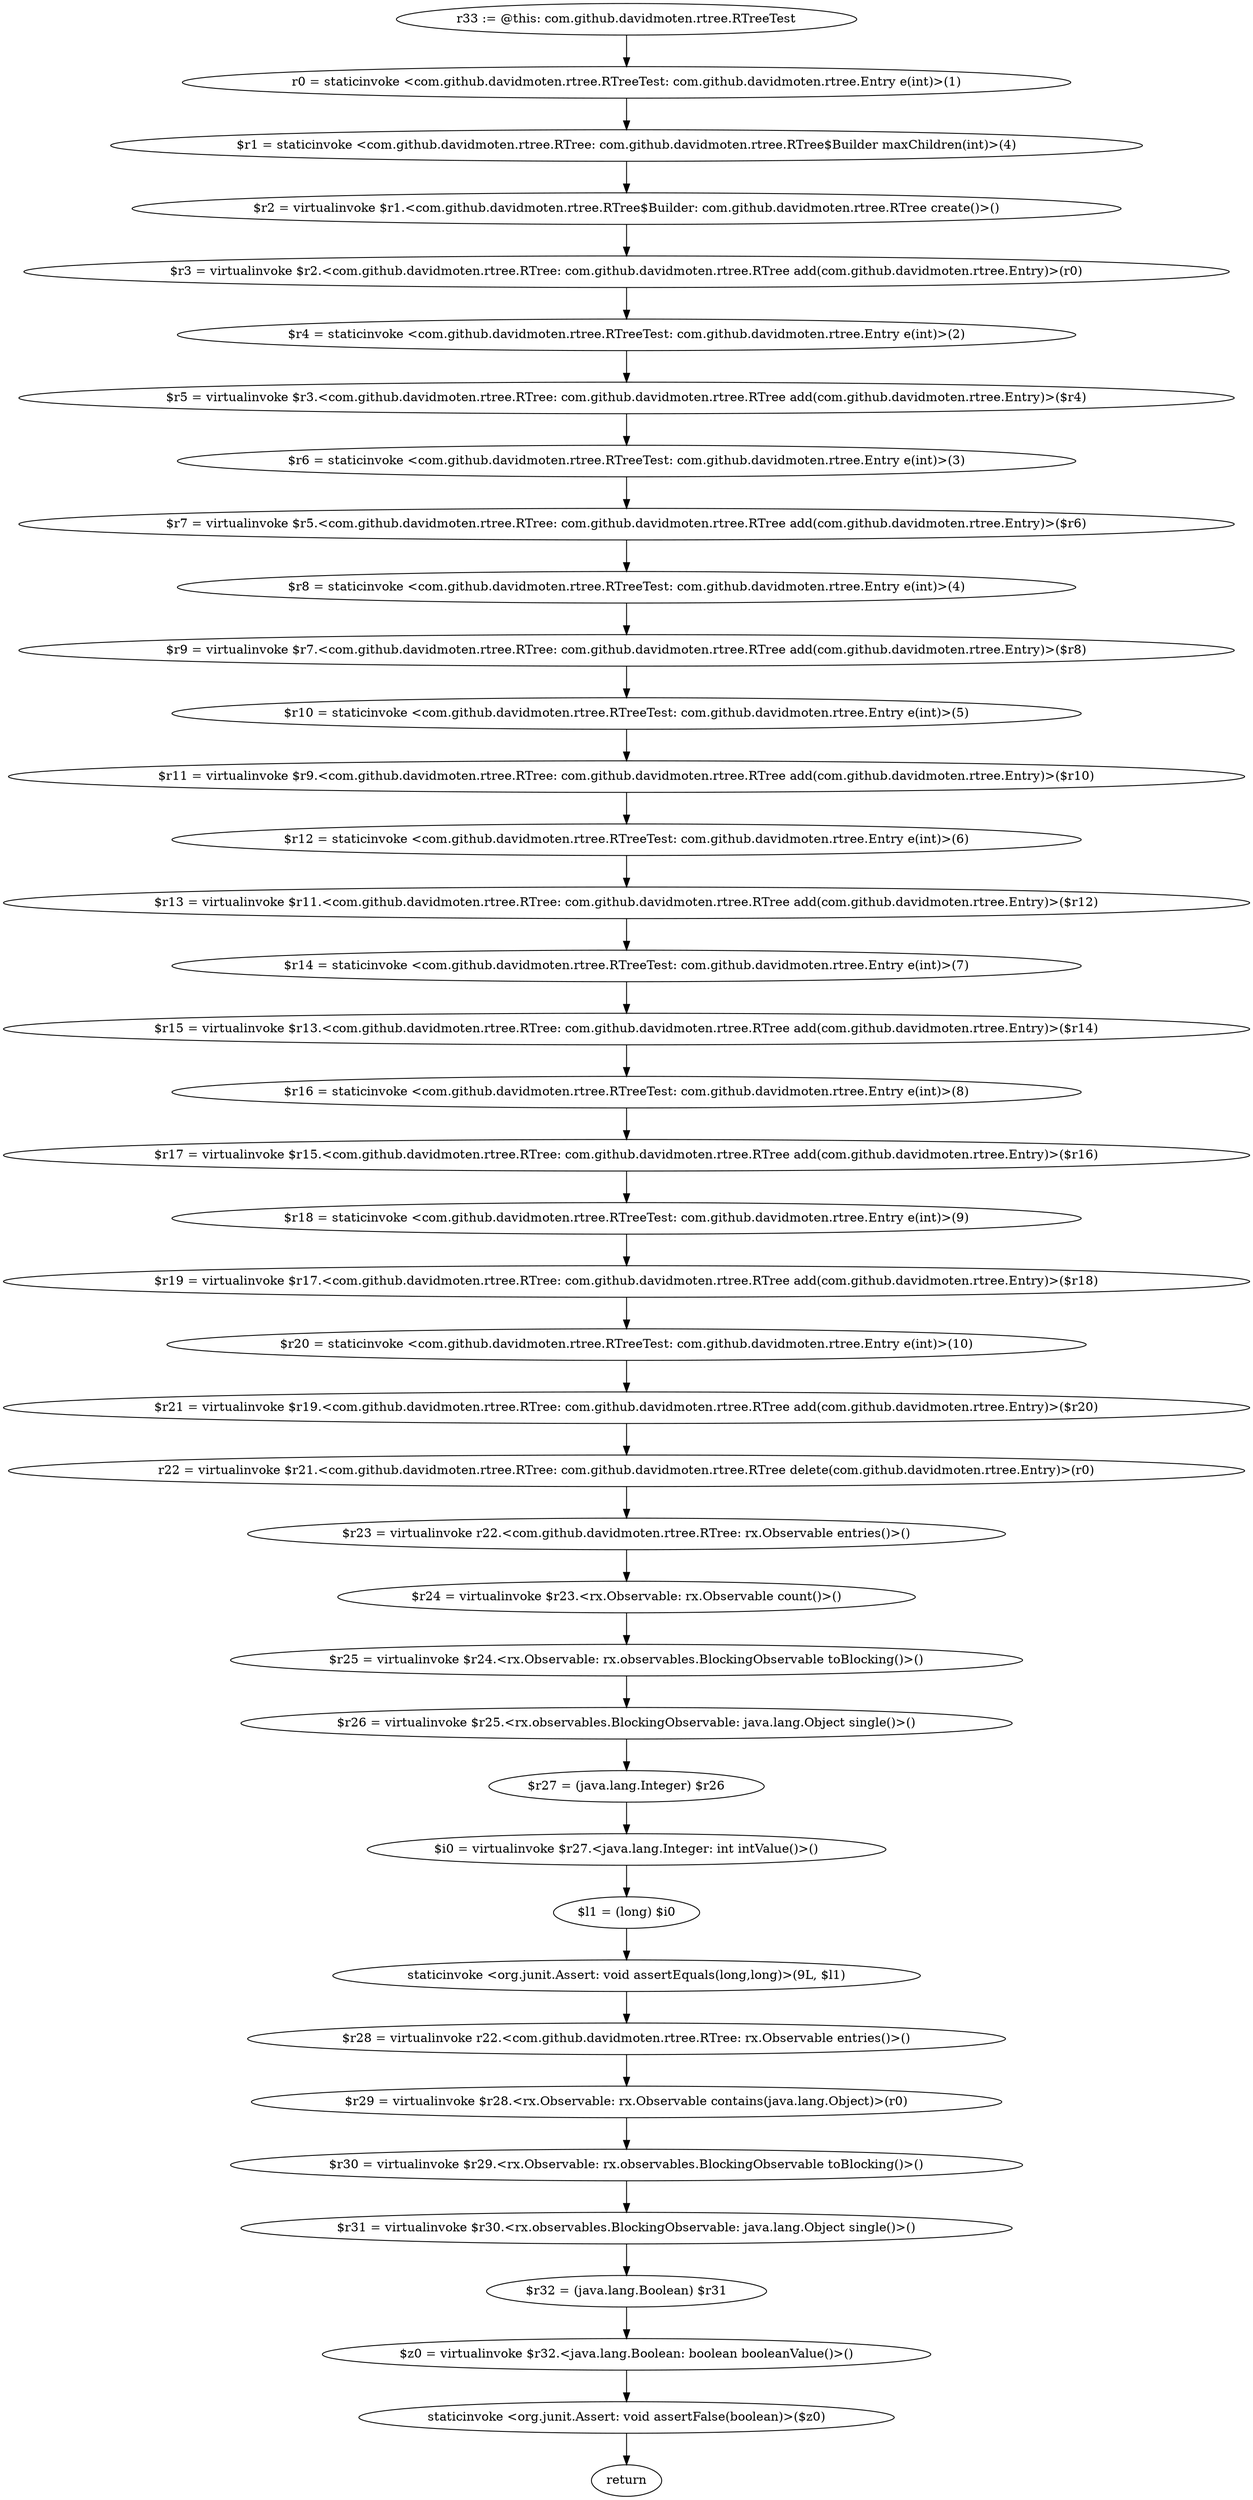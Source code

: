 digraph "unitGraph" {
    "r33 := @this: com.github.davidmoten.rtree.RTreeTest"
    "r0 = staticinvoke <com.github.davidmoten.rtree.RTreeTest: com.github.davidmoten.rtree.Entry e(int)>(1)"
    "$r1 = staticinvoke <com.github.davidmoten.rtree.RTree: com.github.davidmoten.rtree.RTree$Builder maxChildren(int)>(4)"
    "$r2 = virtualinvoke $r1.<com.github.davidmoten.rtree.RTree$Builder: com.github.davidmoten.rtree.RTree create()>()"
    "$r3 = virtualinvoke $r2.<com.github.davidmoten.rtree.RTree: com.github.davidmoten.rtree.RTree add(com.github.davidmoten.rtree.Entry)>(r0)"
    "$r4 = staticinvoke <com.github.davidmoten.rtree.RTreeTest: com.github.davidmoten.rtree.Entry e(int)>(2)"
    "$r5 = virtualinvoke $r3.<com.github.davidmoten.rtree.RTree: com.github.davidmoten.rtree.RTree add(com.github.davidmoten.rtree.Entry)>($r4)"
    "$r6 = staticinvoke <com.github.davidmoten.rtree.RTreeTest: com.github.davidmoten.rtree.Entry e(int)>(3)"
    "$r7 = virtualinvoke $r5.<com.github.davidmoten.rtree.RTree: com.github.davidmoten.rtree.RTree add(com.github.davidmoten.rtree.Entry)>($r6)"
    "$r8 = staticinvoke <com.github.davidmoten.rtree.RTreeTest: com.github.davidmoten.rtree.Entry e(int)>(4)"
    "$r9 = virtualinvoke $r7.<com.github.davidmoten.rtree.RTree: com.github.davidmoten.rtree.RTree add(com.github.davidmoten.rtree.Entry)>($r8)"
    "$r10 = staticinvoke <com.github.davidmoten.rtree.RTreeTest: com.github.davidmoten.rtree.Entry e(int)>(5)"
    "$r11 = virtualinvoke $r9.<com.github.davidmoten.rtree.RTree: com.github.davidmoten.rtree.RTree add(com.github.davidmoten.rtree.Entry)>($r10)"
    "$r12 = staticinvoke <com.github.davidmoten.rtree.RTreeTest: com.github.davidmoten.rtree.Entry e(int)>(6)"
    "$r13 = virtualinvoke $r11.<com.github.davidmoten.rtree.RTree: com.github.davidmoten.rtree.RTree add(com.github.davidmoten.rtree.Entry)>($r12)"
    "$r14 = staticinvoke <com.github.davidmoten.rtree.RTreeTest: com.github.davidmoten.rtree.Entry e(int)>(7)"
    "$r15 = virtualinvoke $r13.<com.github.davidmoten.rtree.RTree: com.github.davidmoten.rtree.RTree add(com.github.davidmoten.rtree.Entry)>($r14)"
    "$r16 = staticinvoke <com.github.davidmoten.rtree.RTreeTest: com.github.davidmoten.rtree.Entry e(int)>(8)"
    "$r17 = virtualinvoke $r15.<com.github.davidmoten.rtree.RTree: com.github.davidmoten.rtree.RTree add(com.github.davidmoten.rtree.Entry)>($r16)"
    "$r18 = staticinvoke <com.github.davidmoten.rtree.RTreeTest: com.github.davidmoten.rtree.Entry e(int)>(9)"
    "$r19 = virtualinvoke $r17.<com.github.davidmoten.rtree.RTree: com.github.davidmoten.rtree.RTree add(com.github.davidmoten.rtree.Entry)>($r18)"
    "$r20 = staticinvoke <com.github.davidmoten.rtree.RTreeTest: com.github.davidmoten.rtree.Entry e(int)>(10)"
    "$r21 = virtualinvoke $r19.<com.github.davidmoten.rtree.RTree: com.github.davidmoten.rtree.RTree add(com.github.davidmoten.rtree.Entry)>($r20)"
    "r22 = virtualinvoke $r21.<com.github.davidmoten.rtree.RTree: com.github.davidmoten.rtree.RTree delete(com.github.davidmoten.rtree.Entry)>(r0)"
    "$r23 = virtualinvoke r22.<com.github.davidmoten.rtree.RTree: rx.Observable entries()>()"
    "$r24 = virtualinvoke $r23.<rx.Observable: rx.Observable count()>()"
    "$r25 = virtualinvoke $r24.<rx.Observable: rx.observables.BlockingObservable toBlocking()>()"
    "$r26 = virtualinvoke $r25.<rx.observables.BlockingObservable: java.lang.Object single()>()"
    "$r27 = (java.lang.Integer) $r26"
    "$i0 = virtualinvoke $r27.<java.lang.Integer: int intValue()>()"
    "$l1 = (long) $i0"
    "staticinvoke <org.junit.Assert: void assertEquals(long,long)>(9L, $l1)"
    "$r28 = virtualinvoke r22.<com.github.davidmoten.rtree.RTree: rx.Observable entries()>()"
    "$r29 = virtualinvoke $r28.<rx.Observable: rx.Observable contains(java.lang.Object)>(r0)"
    "$r30 = virtualinvoke $r29.<rx.Observable: rx.observables.BlockingObservable toBlocking()>()"
    "$r31 = virtualinvoke $r30.<rx.observables.BlockingObservable: java.lang.Object single()>()"
    "$r32 = (java.lang.Boolean) $r31"
    "$z0 = virtualinvoke $r32.<java.lang.Boolean: boolean booleanValue()>()"
    "staticinvoke <org.junit.Assert: void assertFalse(boolean)>($z0)"
    "return"
    "r33 := @this: com.github.davidmoten.rtree.RTreeTest"->"r0 = staticinvoke <com.github.davidmoten.rtree.RTreeTest: com.github.davidmoten.rtree.Entry e(int)>(1)";
    "r0 = staticinvoke <com.github.davidmoten.rtree.RTreeTest: com.github.davidmoten.rtree.Entry e(int)>(1)"->"$r1 = staticinvoke <com.github.davidmoten.rtree.RTree: com.github.davidmoten.rtree.RTree$Builder maxChildren(int)>(4)";
    "$r1 = staticinvoke <com.github.davidmoten.rtree.RTree: com.github.davidmoten.rtree.RTree$Builder maxChildren(int)>(4)"->"$r2 = virtualinvoke $r1.<com.github.davidmoten.rtree.RTree$Builder: com.github.davidmoten.rtree.RTree create()>()";
    "$r2 = virtualinvoke $r1.<com.github.davidmoten.rtree.RTree$Builder: com.github.davidmoten.rtree.RTree create()>()"->"$r3 = virtualinvoke $r2.<com.github.davidmoten.rtree.RTree: com.github.davidmoten.rtree.RTree add(com.github.davidmoten.rtree.Entry)>(r0)";
    "$r3 = virtualinvoke $r2.<com.github.davidmoten.rtree.RTree: com.github.davidmoten.rtree.RTree add(com.github.davidmoten.rtree.Entry)>(r0)"->"$r4 = staticinvoke <com.github.davidmoten.rtree.RTreeTest: com.github.davidmoten.rtree.Entry e(int)>(2)";
    "$r4 = staticinvoke <com.github.davidmoten.rtree.RTreeTest: com.github.davidmoten.rtree.Entry e(int)>(2)"->"$r5 = virtualinvoke $r3.<com.github.davidmoten.rtree.RTree: com.github.davidmoten.rtree.RTree add(com.github.davidmoten.rtree.Entry)>($r4)";
    "$r5 = virtualinvoke $r3.<com.github.davidmoten.rtree.RTree: com.github.davidmoten.rtree.RTree add(com.github.davidmoten.rtree.Entry)>($r4)"->"$r6 = staticinvoke <com.github.davidmoten.rtree.RTreeTest: com.github.davidmoten.rtree.Entry e(int)>(3)";
    "$r6 = staticinvoke <com.github.davidmoten.rtree.RTreeTest: com.github.davidmoten.rtree.Entry e(int)>(3)"->"$r7 = virtualinvoke $r5.<com.github.davidmoten.rtree.RTree: com.github.davidmoten.rtree.RTree add(com.github.davidmoten.rtree.Entry)>($r6)";
    "$r7 = virtualinvoke $r5.<com.github.davidmoten.rtree.RTree: com.github.davidmoten.rtree.RTree add(com.github.davidmoten.rtree.Entry)>($r6)"->"$r8 = staticinvoke <com.github.davidmoten.rtree.RTreeTest: com.github.davidmoten.rtree.Entry e(int)>(4)";
    "$r8 = staticinvoke <com.github.davidmoten.rtree.RTreeTest: com.github.davidmoten.rtree.Entry e(int)>(4)"->"$r9 = virtualinvoke $r7.<com.github.davidmoten.rtree.RTree: com.github.davidmoten.rtree.RTree add(com.github.davidmoten.rtree.Entry)>($r8)";
    "$r9 = virtualinvoke $r7.<com.github.davidmoten.rtree.RTree: com.github.davidmoten.rtree.RTree add(com.github.davidmoten.rtree.Entry)>($r8)"->"$r10 = staticinvoke <com.github.davidmoten.rtree.RTreeTest: com.github.davidmoten.rtree.Entry e(int)>(5)";
    "$r10 = staticinvoke <com.github.davidmoten.rtree.RTreeTest: com.github.davidmoten.rtree.Entry e(int)>(5)"->"$r11 = virtualinvoke $r9.<com.github.davidmoten.rtree.RTree: com.github.davidmoten.rtree.RTree add(com.github.davidmoten.rtree.Entry)>($r10)";
    "$r11 = virtualinvoke $r9.<com.github.davidmoten.rtree.RTree: com.github.davidmoten.rtree.RTree add(com.github.davidmoten.rtree.Entry)>($r10)"->"$r12 = staticinvoke <com.github.davidmoten.rtree.RTreeTest: com.github.davidmoten.rtree.Entry e(int)>(6)";
    "$r12 = staticinvoke <com.github.davidmoten.rtree.RTreeTest: com.github.davidmoten.rtree.Entry e(int)>(6)"->"$r13 = virtualinvoke $r11.<com.github.davidmoten.rtree.RTree: com.github.davidmoten.rtree.RTree add(com.github.davidmoten.rtree.Entry)>($r12)";
    "$r13 = virtualinvoke $r11.<com.github.davidmoten.rtree.RTree: com.github.davidmoten.rtree.RTree add(com.github.davidmoten.rtree.Entry)>($r12)"->"$r14 = staticinvoke <com.github.davidmoten.rtree.RTreeTest: com.github.davidmoten.rtree.Entry e(int)>(7)";
    "$r14 = staticinvoke <com.github.davidmoten.rtree.RTreeTest: com.github.davidmoten.rtree.Entry e(int)>(7)"->"$r15 = virtualinvoke $r13.<com.github.davidmoten.rtree.RTree: com.github.davidmoten.rtree.RTree add(com.github.davidmoten.rtree.Entry)>($r14)";
    "$r15 = virtualinvoke $r13.<com.github.davidmoten.rtree.RTree: com.github.davidmoten.rtree.RTree add(com.github.davidmoten.rtree.Entry)>($r14)"->"$r16 = staticinvoke <com.github.davidmoten.rtree.RTreeTest: com.github.davidmoten.rtree.Entry e(int)>(8)";
    "$r16 = staticinvoke <com.github.davidmoten.rtree.RTreeTest: com.github.davidmoten.rtree.Entry e(int)>(8)"->"$r17 = virtualinvoke $r15.<com.github.davidmoten.rtree.RTree: com.github.davidmoten.rtree.RTree add(com.github.davidmoten.rtree.Entry)>($r16)";
    "$r17 = virtualinvoke $r15.<com.github.davidmoten.rtree.RTree: com.github.davidmoten.rtree.RTree add(com.github.davidmoten.rtree.Entry)>($r16)"->"$r18 = staticinvoke <com.github.davidmoten.rtree.RTreeTest: com.github.davidmoten.rtree.Entry e(int)>(9)";
    "$r18 = staticinvoke <com.github.davidmoten.rtree.RTreeTest: com.github.davidmoten.rtree.Entry e(int)>(9)"->"$r19 = virtualinvoke $r17.<com.github.davidmoten.rtree.RTree: com.github.davidmoten.rtree.RTree add(com.github.davidmoten.rtree.Entry)>($r18)";
    "$r19 = virtualinvoke $r17.<com.github.davidmoten.rtree.RTree: com.github.davidmoten.rtree.RTree add(com.github.davidmoten.rtree.Entry)>($r18)"->"$r20 = staticinvoke <com.github.davidmoten.rtree.RTreeTest: com.github.davidmoten.rtree.Entry e(int)>(10)";
    "$r20 = staticinvoke <com.github.davidmoten.rtree.RTreeTest: com.github.davidmoten.rtree.Entry e(int)>(10)"->"$r21 = virtualinvoke $r19.<com.github.davidmoten.rtree.RTree: com.github.davidmoten.rtree.RTree add(com.github.davidmoten.rtree.Entry)>($r20)";
    "$r21 = virtualinvoke $r19.<com.github.davidmoten.rtree.RTree: com.github.davidmoten.rtree.RTree add(com.github.davidmoten.rtree.Entry)>($r20)"->"r22 = virtualinvoke $r21.<com.github.davidmoten.rtree.RTree: com.github.davidmoten.rtree.RTree delete(com.github.davidmoten.rtree.Entry)>(r0)";
    "r22 = virtualinvoke $r21.<com.github.davidmoten.rtree.RTree: com.github.davidmoten.rtree.RTree delete(com.github.davidmoten.rtree.Entry)>(r0)"->"$r23 = virtualinvoke r22.<com.github.davidmoten.rtree.RTree: rx.Observable entries()>()";
    "$r23 = virtualinvoke r22.<com.github.davidmoten.rtree.RTree: rx.Observable entries()>()"->"$r24 = virtualinvoke $r23.<rx.Observable: rx.Observable count()>()";
    "$r24 = virtualinvoke $r23.<rx.Observable: rx.Observable count()>()"->"$r25 = virtualinvoke $r24.<rx.Observable: rx.observables.BlockingObservable toBlocking()>()";
    "$r25 = virtualinvoke $r24.<rx.Observable: rx.observables.BlockingObservable toBlocking()>()"->"$r26 = virtualinvoke $r25.<rx.observables.BlockingObservable: java.lang.Object single()>()";
    "$r26 = virtualinvoke $r25.<rx.observables.BlockingObservable: java.lang.Object single()>()"->"$r27 = (java.lang.Integer) $r26";
    "$r27 = (java.lang.Integer) $r26"->"$i0 = virtualinvoke $r27.<java.lang.Integer: int intValue()>()";
    "$i0 = virtualinvoke $r27.<java.lang.Integer: int intValue()>()"->"$l1 = (long) $i0";
    "$l1 = (long) $i0"->"staticinvoke <org.junit.Assert: void assertEquals(long,long)>(9L, $l1)";
    "staticinvoke <org.junit.Assert: void assertEquals(long,long)>(9L, $l1)"->"$r28 = virtualinvoke r22.<com.github.davidmoten.rtree.RTree: rx.Observable entries()>()";
    "$r28 = virtualinvoke r22.<com.github.davidmoten.rtree.RTree: rx.Observable entries()>()"->"$r29 = virtualinvoke $r28.<rx.Observable: rx.Observable contains(java.lang.Object)>(r0)";
    "$r29 = virtualinvoke $r28.<rx.Observable: rx.Observable contains(java.lang.Object)>(r0)"->"$r30 = virtualinvoke $r29.<rx.Observable: rx.observables.BlockingObservable toBlocking()>()";
    "$r30 = virtualinvoke $r29.<rx.Observable: rx.observables.BlockingObservable toBlocking()>()"->"$r31 = virtualinvoke $r30.<rx.observables.BlockingObservable: java.lang.Object single()>()";
    "$r31 = virtualinvoke $r30.<rx.observables.BlockingObservable: java.lang.Object single()>()"->"$r32 = (java.lang.Boolean) $r31";
    "$r32 = (java.lang.Boolean) $r31"->"$z0 = virtualinvoke $r32.<java.lang.Boolean: boolean booleanValue()>()";
    "$z0 = virtualinvoke $r32.<java.lang.Boolean: boolean booleanValue()>()"->"staticinvoke <org.junit.Assert: void assertFalse(boolean)>($z0)";
    "staticinvoke <org.junit.Assert: void assertFalse(boolean)>($z0)"->"return";
}
